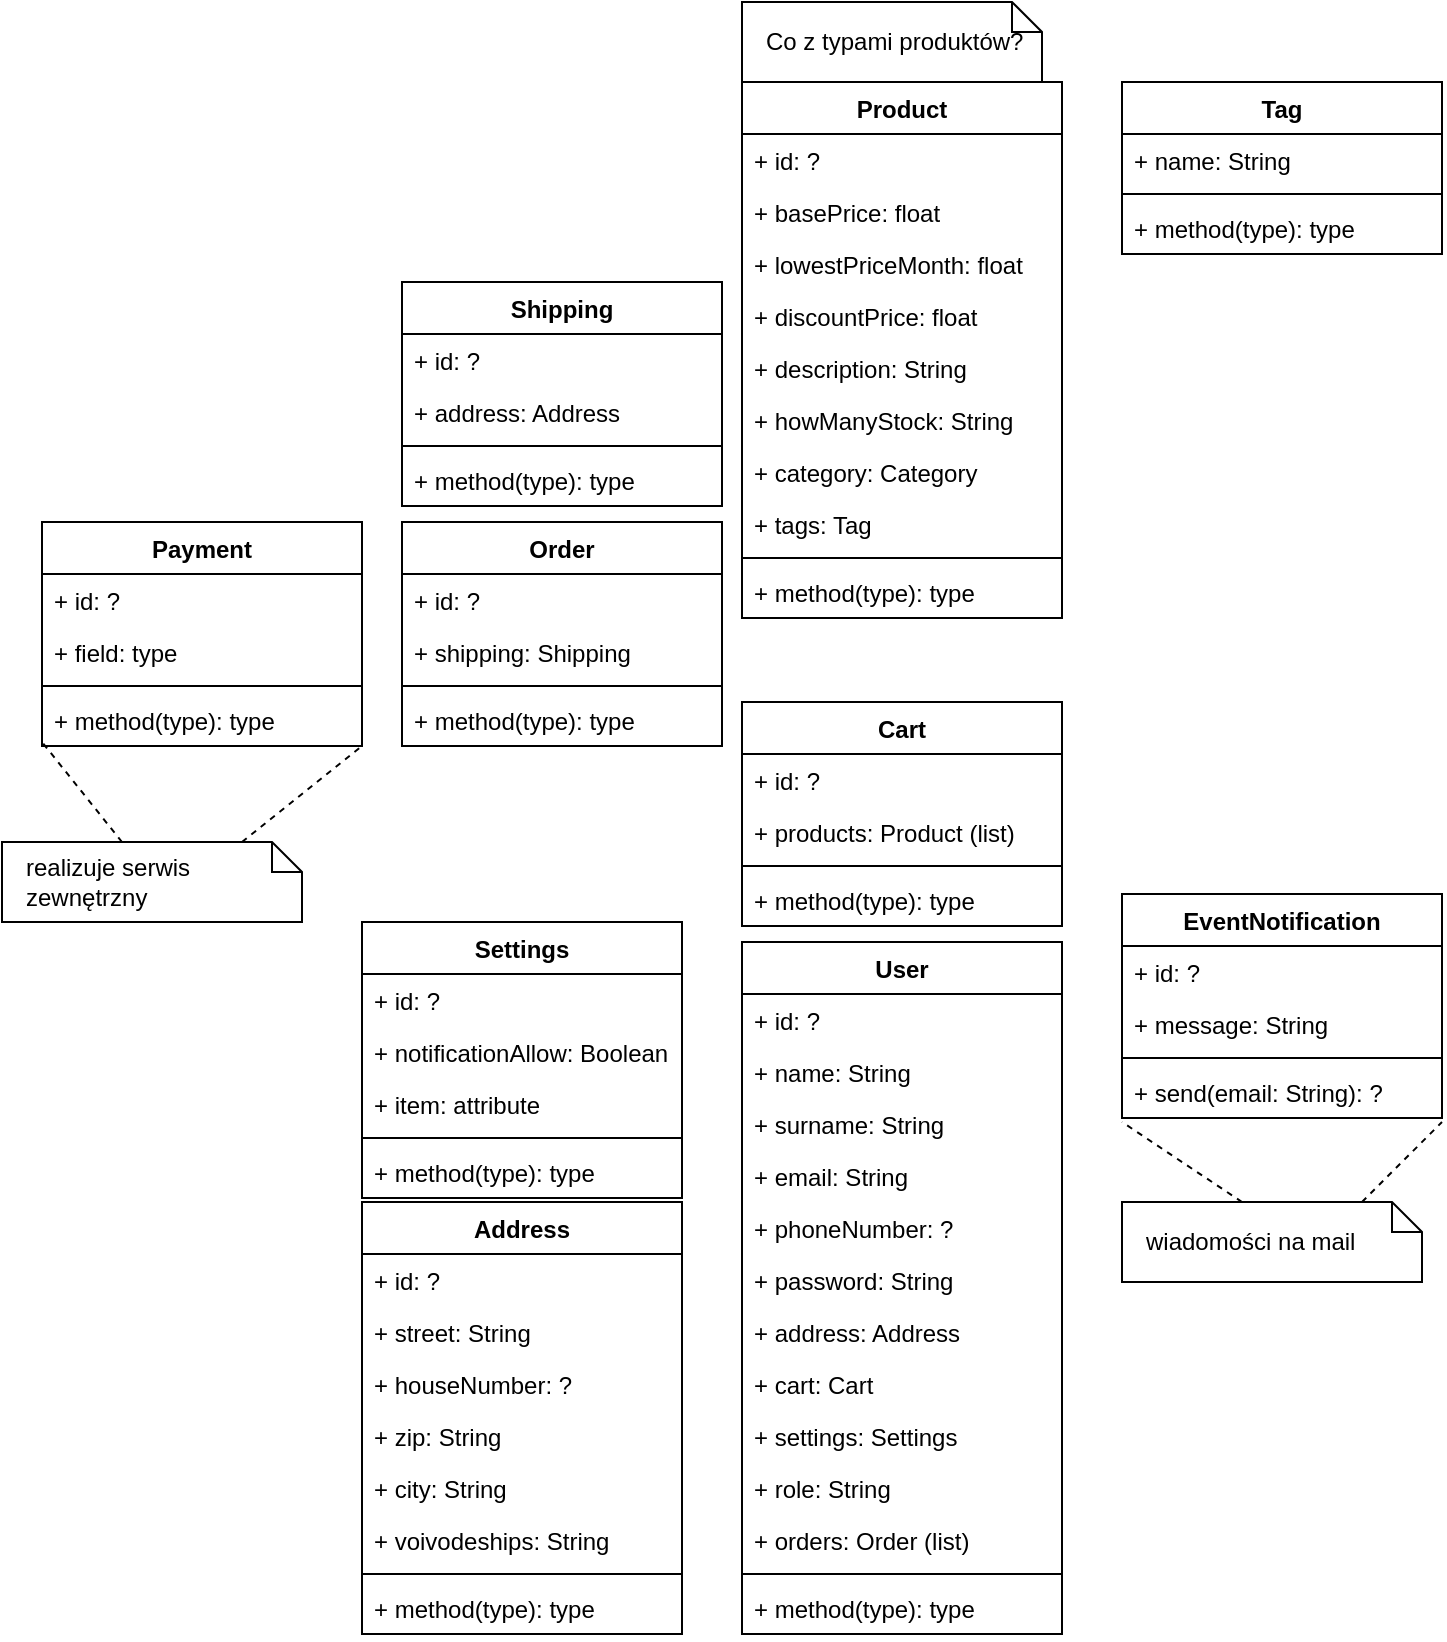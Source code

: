 <mxfile version="20.5.3" type="github">
  <diagram id="yfkE647HXP3H9qXq-T9Q" name="Strona-1">
    <mxGraphModel dx="998" dy="1709" grid="1" gridSize="10" guides="1" tooltips="1" connect="1" arrows="1" fold="1" page="1" pageScale="1" pageWidth="827" pageHeight="1169" math="0" shadow="0">
      <root>
        <mxCell id="0" />
        <mxCell id="1" parent="0" />
        <mxCell id="boqO9dzc_ae3z6GGbp9J-13" value="User" style="swimlane;fontStyle=1;align=center;verticalAlign=top;childLayout=stackLayout;horizontal=1;startSize=26;horizontalStack=0;resizeParent=1;resizeParentMax=0;resizeLast=0;collapsible=1;marginBottom=0;" parent="1" vertex="1">
          <mxGeometry x="390" y="240" width="160" height="346" as="geometry">
            <mxRectangle x="70" y="110" width="70" height="30" as="alternateBounds" />
          </mxGeometry>
        </mxCell>
        <mxCell id="boqO9dzc_ae3z6GGbp9J-96" value="+ id: ?" style="text;strokeColor=none;fillColor=none;align=left;verticalAlign=top;spacingLeft=4;spacingRight=4;overflow=hidden;rotatable=0;points=[[0,0.5],[1,0.5]];portConstraint=eastwest;" parent="boqO9dzc_ae3z6GGbp9J-13" vertex="1">
          <mxGeometry y="26" width="160" height="26" as="geometry" />
        </mxCell>
        <mxCell id="boqO9dzc_ae3z6GGbp9J-14" value="+ name: String&#xa;" style="text;strokeColor=none;fillColor=none;align=left;verticalAlign=top;spacingLeft=4;spacingRight=4;overflow=hidden;rotatable=0;points=[[0,0.5],[1,0.5]];portConstraint=eastwest;" parent="boqO9dzc_ae3z6GGbp9J-13" vertex="1">
          <mxGeometry y="52" width="160" height="26" as="geometry" />
        </mxCell>
        <mxCell id="boqO9dzc_ae3z6GGbp9J-53" value="+ surname: String" style="text;strokeColor=none;fillColor=none;align=left;verticalAlign=top;spacingLeft=4;spacingRight=4;overflow=hidden;rotatable=0;points=[[0,0.5],[1,0.5]];portConstraint=eastwest;" parent="boqO9dzc_ae3z6GGbp9J-13" vertex="1">
          <mxGeometry y="78" width="160" height="26" as="geometry" />
        </mxCell>
        <mxCell id="boqO9dzc_ae3z6GGbp9J-54" value="+ email: String" style="text;strokeColor=none;fillColor=none;align=left;verticalAlign=top;spacingLeft=4;spacingRight=4;overflow=hidden;rotatable=0;points=[[0,0.5],[1,0.5]];portConstraint=eastwest;" parent="boqO9dzc_ae3z6GGbp9J-13" vertex="1">
          <mxGeometry y="104" width="160" height="26" as="geometry" />
        </mxCell>
        <mxCell id="boqO9dzc_ae3z6GGbp9J-55" value="+ phoneNumber: ?" style="text;strokeColor=none;fillColor=none;align=left;verticalAlign=top;spacingLeft=4;spacingRight=4;overflow=hidden;rotatable=0;points=[[0,0.5],[1,0.5]];portConstraint=eastwest;" parent="boqO9dzc_ae3z6GGbp9J-13" vertex="1">
          <mxGeometry y="130" width="160" height="26" as="geometry" />
        </mxCell>
        <mxCell id="boqO9dzc_ae3z6GGbp9J-56" value="+ password: String" style="text;strokeColor=none;fillColor=none;align=left;verticalAlign=top;spacingLeft=4;spacingRight=4;overflow=hidden;rotatable=0;points=[[0,0.5],[1,0.5]];portConstraint=eastwest;" parent="boqO9dzc_ae3z6GGbp9J-13" vertex="1">
          <mxGeometry y="156" width="160" height="26" as="geometry" />
        </mxCell>
        <mxCell id="boqO9dzc_ae3z6GGbp9J-57" value="+ address: Address" style="text;strokeColor=none;fillColor=none;align=left;verticalAlign=top;spacingLeft=4;spacingRight=4;overflow=hidden;rotatable=0;points=[[0,0.5],[1,0.5]];portConstraint=eastwest;" parent="boqO9dzc_ae3z6GGbp9J-13" vertex="1">
          <mxGeometry y="182" width="160" height="26" as="geometry" />
        </mxCell>
        <mxCell id="boqO9dzc_ae3z6GGbp9J-52" value="+ cart: Cart" style="text;strokeColor=none;fillColor=none;align=left;verticalAlign=top;spacingLeft=4;spacingRight=4;overflow=hidden;rotatable=0;points=[[0,0.5],[1,0.5]];portConstraint=eastwest;" parent="boqO9dzc_ae3z6GGbp9J-13" vertex="1">
          <mxGeometry y="208" width="160" height="26" as="geometry" />
        </mxCell>
        <mxCell id="boqO9dzc_ae3z6GGbp9J-58" value="+ settings: Settings" style="text;strokeColor=none;fillColor=none;align=left;verticalAlign=top;spacingLeft=4;spacingRight=4;overflow=hidden;rotatable=0;points=[[0,0.5],[1,0.5]];portConstraint=eastwest;" parent="boqO9dzc_ae3z6GGbp9J-13" vertex="1">
          <mxGeometry y="234" width="160" height="26" as="geometry" />
        </mxCell>
        <mxCell id="boqO9dzc_ae3z6GGbp9J-75" value="+ role: String" style="text;strokeColor=none;fillColor=none;align=left;verticalAlign=top;spacingLeft=4;spacingRight=4;overflow=hidden;rotatable=0;points=[[0,0.5],[1,0.5]];portConstraint=eastwest;" parent="boqO9dzc_ae3z6GGbp9J-13" vertex="1">
          <mxGeometry y="260" width="160" height="26" as="geometry" />
        </mxCell>
        <mxCell id="boqO9dzc_ae3z6GGbp9J-92" value="+ orders: Order (list)" style="text;strokeColor=none;fillColor=none;align=left;verticalAlign=top;spacingLeft=4;spacingRight=4;overflow=hidden;rotatable=0;points=[[0,0.5],[1,0.5]];portConstraint=eastwest;" parent="boqO9dzc_ae3z6GGbp9J-13" vertex="1">
          <mxGeometry y="286" width="160" height="26" as="geometry" />
        </mxCell>
        <mxCell id="boqO9dzc_ae3z6GGbp9J-15" value="" style="line;strokeWidth=1;fillColor=none;align=left;verticalAlign=middle;spacingTop=-1;spacingLeft=3;spacingRight=3;rotatable=0;labelPosition=right;points=[];portConstraint=eastwest;strokeColor=inherit;" parent="boqO9dzc_ae3z6GGbp9J-13" vertex="1">
          <mxGeometry y="312" width="160" height="8" as="geometry" />
        </mxCell>
        <mxCell id="boqO9dzc_ae3z6GGbp9J-16" value="+ method(type): type" style="text;strokeColor=none;fillColor=none;align=left;verticalAlign=top;spacingLeft=4;spacingRight=4;overflow=hidden;rotatable=0;points=[[0,0.5],[1,0.5]];portConstraint=eastwest;" parent="boqO9dzc_ae3z6GGbp9J-13" vertex="1">
          <mxGeometry y="320" width="160" height="26" as="geometry" />
        </mxCell>
        <mxCell id="boqO9dzc_ae3z6GGbp9J-17" value="Product" style="swimlane;fontStyle=1;align=center;verticalAlign=top;childLayout=stackLayout;horizontal=1;startSize=26;horizontalStack=0;resizeParent=1;resizeParentMax=0;resizeLast=0;collapsible=1;marginBottom=0;" parent="1" vertex="1">
          <mxGeometry x="390" y="-190" width="160" height="268" as="geometry" />
        </mxCell>
        <mxCell id="boqO9dzc_ae3z6GGbp9J-102" value="+ id: ?" style="text;strokeColor=none;fillColor=none;align=left;verticalAlign=top;spacingLeft=4;spacingRight=4;overflow=hidden;rotatable=0;points=[[0,0.5],[1,0.5]];portConstraint=eastwest;" parent="boqO9dzc_ae3z6GGbp9J-17" vertex="1">
          <mxGeometry y="26" width="160" height="26" as="geometry" />
        </mxCell>
        <mxCell id="boqO9dzc_ae3z6GGbp9J-18" value="+ basePrice: float" style="text;strokeColor=none;fillColor=none;align=left;verticalAlign=top;spacingLeft=4;spacingRight=4;overflow=hidden;rotatable=0;points=[[0,0.5],[1,0.5]];portConstraint=eastwest;" parent="boqO9dzc_ae3z6GGbp9J-17" vertex="1">
          <mxGeometry y="52" width="160" height="26" as="geometry" />
        </mxCell>
        <mxCell id="boqO9dzc_ae3z6GGbp9J-106" value="+ lowestPriceMonth: float" style="text;strokeColor=none;fillColor=none;align=left;verticalAlign=top;spacingLeft=4;spacingRight=4;overflow=hidden;rotatable=0;points=[[0,0.5],[1,0.5]];portConstraint=eastwest;" parent="boqO9dzc_ae3z6GGbp9J-17" vertex="1">
          <mxGeometry y="78" width="160" height="26" as="geometry" />
        </mxCell>
        <mxCell id="boqO9dzc_ae3z6GGbp9J-107" value="+ discountPrice: float" style="text;strokeColor=none;fillColor=none;align=left;verticalAlign=top;spacingLeft=4;spacingRight=4;overflow=hidden;rotatable=0;points=[[0,0.5],[1,0.5]];portConstraint=eastwest;" parent="boqO9dzc_ae3z6GGbp9J-17" vertex="1">
          <mxGeometry y="104" width="160" height="26" as="geometry" />
        </mxCell>
        <mxCell id="boqO9dzc_ae3z6GGbp9J-108" value="+ description: String" style="text;strokeColor=none;fillColor=none;align=left;verticalAlign=top;spacingLeft=4;spacingRight=4;overflow=hidden;rotatable=0;points=[[0,0.5],[1,0.5]];portConstraint=eastwest;" parent="boqO9dzc_ae3z6GGbp9J-17" vertex="1">
          <mxGeometry y="130" width="160" height="26" as="geometry" />
        </mxCell>
        <mxCell id="boqO9dzc_ae3z6GGbp9J-109" value="+ howManyStock: String" style="text;strokeColor=none;fillColor=none;align=left;verticalAlign=top;spacingLeft=4;spacingRight=4;overflow=hidden;rotatable=0;points=[[0,0.5],[1,0.5]];portConstraint=eastwest;" parent="boqO9dzc_ae3z6GGbp9J-17" vertex="1">
          <mxGeometry y="156" width="160" height="26" as="geometry" />
        </mxCell>
        <mxCell id="boqO9dzc_ae3z6GGbp9J-110" value="+ category: Category" style="text;strokeColor=none;fillColor=none;align=left;verticalAlign=top;spacingLeft=4;spacingRight=4;overflow=hidden;rotatable=0;points=[[0,0.5],[1,0.5]];portConstraint=eastwest;" parent="boqO9dzc_ae3z6GGbp9J-17" vertex="1">
          <mxGeometry y="182" width="160" height="26" as="geometry" />
        </mxCell>
        <mxCell id="4gdoti8fcBPevFUFwL-f-1" value="+ tags: Tag" style="text;strokeColor=none;fillColor=none;align=left;verticalAlign=top;spacingLeft=4;spacingRight=4;overflow=hidden;rotatable=0;points=[[0,0.5],[1,0.5]];portConstraint=eastwest;" parent="boqO9dzc_ae3z6GGbp9J-17" vertex="1">
          <mxGeometry y="208" width="160" height="26" as="geometry" />
        </mxCell>
        <mxCell id="boqO9dzc_ae3z6GGbp9J-19" value="" style="line;strokeWidth=1;fillColor=none;align=left;verticalAlign=middle;spacingTop=-1;spacingLeft=3;spacingRight=3;rotatable=0;labelPosition=right;points=[];portConstraint=eastwest;strokeColor=inherit;" parent="boqO9dzc_ae3z6GGbp9J-17" vertex="1">
          <mxGeometry y="234" width="160" height="8" as="geometry" />
        </mxCell>
        <mxCell id="boqO9dzc_ae3z6GGbp9J-20" value="+ method(type): type" style="text;strokeColor=none;fillColor=none;align=left;verticalAlign=top;spacingLeft=4;spacingRight=4;overflow=hidden;rotatable=0;points=[[0,0.5],[1,0.5]];portConstraint=eastwest;" parent="boqO9dzc_ae3z6GGbp9J-17" vertex="1">
          <mxGeometry y="242" width="160" height="26" as="geometry" />
        </mxCell>
        <mxCell id="boqO9dzc_ae3z6GGbp9J-21" value="Cart" style="swimlane;fontStyle=1;align=center;verticalAlign=top;childLayout=stackLayout;horizontal=1;startSize=26;horizontalStack=0;resizeParent=1;resizeParentMax=0;resizeLast=0;collapsible=1;marginBottom=0;" parent="1" vertex="1">
          <mxGeometry x="390" y="120" width="160" height="112" as="geometry" />
        </mxCell>
        <mxCell id="boqO9dzc_ae3z6GGbp9J-101" value="+ id: ?" style="text;strokeColor=none;fillColor=none;align=left;verticalAlign=top;spacingLeft=4;spacingRight=4;overflow=hidden;rotatable=0;points=[[0,0.5],[1,0.5]];portConstraint=eastwest;" parent="boqO9dzc_ae3z6GGbp9J-21" vertex="1">
          <mxGeometry y="26" width="160" height="26" as="geometry" />
        </mxCell>
        <mxCell id="boqO9dzc_ae3z6GGbp9J-22" value="+ products: Product (list)" style="text;strokeColor=none;fillColor=none;align=left;verticalAlign=top;spacingLeft=4;spacingRight=4;overflow=hidden;rotatable=0;points=[[0,0.5],[1,0.5]];portConstraint=eastwest;" parent="boqO9dzc_ae3z6GGbp9J-21" vertex="1">
          <mxGeometry y="52" width="160" height="26" as="geometry" />
        </mxCell>
        <mxCell id="boqO9dzc_ae3z6GGbp9J-23" value="" style="line;strokeWidth=1;fillColor=none;align=left;verticalAlign=middle;spacingTop=-1;spacingLeft=3;spacingRight=3;rotatable=0;labelPosition=right;points=[];portConstraint=eastwest;strokeColor=inherit;" parent="boqO9dzc_ae3z6GGbp9J-21" vertex="1">
          <mxGeometry y="78" width="160" height="8" as="geometry" />
        </mxCell>
        <mxCell id="boqO9dzc_ae3z6GGbp9J-24" value="+ method(type): type" style="text;strokeColor=none;fillColor=none;align=left;verticalAlign=top;spacingLeft=4;spacingRight=4;overflow=hidden;rotatable=0;points=[[0,0.5],[1,0.5]];portConstraint=eastwest;" parent="boqO9dzc_ae3z6GGbp9J-21" vertex="1">
          <mxGeometry y="86" width="160" height="26" as="geometry" />
        </mxCell>
        <mxCell id="boqO9dzc_ae3z6GGbp9J-25" value="EventNotification" style="swimlane;fontStyle=1;align=center;verticalAlign=top;childLayout=stackLayout;horizontal=1;startSize=26;horizontalStack=0;resizeParent=1;resizeParentMax=0;resizeLast=0;collapsible=1;marginBottom=0;" parent="1" vertex="1">
          <mxGeometry x="580" y="216" width="160" height="112" as="geometry" />
        </mxCell>
        <mxCell id="boqO9dzc_ae3z6GGbp9J-99" value="+ id: ?" style="text;strokeColor=none;fillColor=none;align=left;verticalAlign=top;spacingLeft=4;spacingRight=4;overflow=hidden;rotatable=0;points=[[0,0.5],[1,0.5]];portConstraint=eastwest;" parent="boqO9dzc_ae3z6GGbp9J-25" vertex="1">
          <mxGeometry y="26" width="160" height="26" as="geometry" />
        </mxCell>
        <mxCell id="boqO9dzc_ae3z6GGbp9J-26" value="+ message: String" style="text;strokeColor=none;fillColor=none;align=left;verticalAlign=top;spacingLeft=4;spacingRight=4;overflow=hidden;rotatable=0;points=[[0,0.5],[1,0.5]];portConstraint=eastwest;" parent="boqO9dzc_ae3z6GGbp9J-25" vertex="1">
          <mxGeometry y="52" width="160" height="26" as="geometry" />
        </mxCell>
        <mxCell id="boqO9dzc_ae3z6GGbp9J-27" value="" style="line;strokeWidth=1;fillColor=none;align=left;verticalAlign=middle;spacingTop=-1;spacingLeft=3;spacingRight=3;rotatable=0;labelPosition=right;points=[];portConstraint=eastwest;strokeColor=inherit;" parent="boqO9dzc_ae3z6GGbp9J-25" vertex="1">
          <mxGeometry y="78" width="160" height="8" as="geometry" />
        </mxCell>
        <mxCell id="boqO9dzc_ae3z6GGbp9J-28" value="+ send(email: String): ?" style="text;strokeColor=none;fillColor=none;align=left;verticalAlign=top;spacingLeft=4;spacingRight=4;overflow=hidden;rotatable=0;points=[[0,0.5],[1,0.5]];portConstraint=eastwest;" parent="boqO9dzc_ae3z6GGbp9J-25" vertex="1">
          <mxGeometry y="86" width="160" height="26" as="geometry" />
        </mxCell>
        <mxCell id="boqO9dzc_ae3z6GGbp9J-32" value="Address" style="swimlane;fontStyle=1;align=center;verticalAlign=top;childLayout=stackLayout;horizontal=1;startSize=26;horizontalStack=0;resizeParent=1;resizeParentMax=0;resizeLast=0;collapsible=1;marginBottom=0;" parent="1" vertex="1">
          <mxGeometry x="200" y="370" width="160" height="216" as="geometry" />
        </mxCell>
        <mxCell id="boqO9dzc_ae3z6GGbp9J-98" value="+ id: ?" style="text;strokeColor=none;fillColor=none;align=left;verticalAlign=top;spacingLeft=4;spacingRight=4;overflow=hidden;rotatable=0;points=[[0,0.5],[1,0.5]];portConstraint=eastwest;" parent="boqO9dzc_ae3z6GGbp9J-32" vertex="1">
          <mxGeometry y="26" width="160" height="26" as="geometry" />
        </mxCell>
        <mxCell id="boqO9dzc_ae3z6GGbp9J-59" value="+ street: String" style="text;strokeColor=none;fillColor=none;align=left;verticalAlign=top;spacingLeft=4;spacingRight=4;overflow=hidden;rotatable=0;points=[[0,0.5],[1,0.5]];portConstraint=eastwest;" parent="boqO9dzc_ae3z6GGbp9J-32" vertex="1">
          <mxGeometry y="52" width="160" height="26" as="geometry" />
        </mxCell>
        <mxCell id="boqO9dzc_ae3z6GGbp9J-61" value="+ houseNumber: ?" style="text;strokeColor=none;fillColor=none;align=left;verticalAlign=top;spacingLeft=4;spacingRight=4;overflow=hidden;rotatable=0;points=[[0,0.5],[1,0.5]];portConstraint=eastwest;" parent="boqO9dzc_ae3z6GGbp9J-32" vertex="1">
          <mxGeometry y="78" width="160" height="26" as="geometry" />
        </mxCell>
        <mxCell id="boqO9dzc_ae3z6GGbp9J-60" value="+ zip: String" style="text;strokeColor=none;fillColor=none;align=left;verticalAlign=top;spacingLeft=4;spacingRight=4;overflow=hidden;rotatable=0;points=[[0,0.5],[1,0.5]];portConstraint=eastwest;" parent="boqO9dzc_ae3z6GGbp9J-32" vertex="1">
          <mxGeometry y="104" width="160" height="26" as="geometry" />
        </mxCell>
        <mxCell id="boqO9dzc_ae3z6GGbp9J-33" value="+ city: String" style="text;strokeColor=none;fillColor=none;align=left;verticalAlign=top;spacingLeft=4;spacingRight=4;overflow=hidden;rotatable=0;points=[[0,0.5],[1,0.5]];portConstraint=eastwest;" parent="boqO9dzc_ae3z6GGbp9J-32" vertex="1">
          <mxGeometry y="130" width="160" height="26" as="geometry" />
        </mxCell>
        <mxCell id="boqO9dzc_ae3z6GGbp9J-62" value="+ voivodeships: String" style="text;strokeColor=none;fillColor=none;align=left;verticalAlign=top;spacingLeft=4;spacingRight=4;overflow=hidden;rotatable=0;points=[[0,0.5],[1,0.5]];portConstraint=eastwest;" parent="boqO9dzc_ae3z6GGbp9J-32" vertex="1">
          <mxGeometry y="156" width="160" height="26" as="geometry" />
        </mxCell>
        <mxCell id="boqO9dzc_ae3z6GGbp9J-34" value="" style="line;strokeWidth=1;fillColor=none;align=left;verticalAlign=middle;spacingTop=-1;spacingLeft=3;spacingRight=3;rotatable=0;labelPosition=right;points=[];portConstraint=eastwest;strokeColor=inherit;" parent="boqO9dzc_ae3z6GGbp9J-32" vertex="1">
          <mxGeometry y="182" width="160" height="8" as="geometry" />
        </mxCell>
        <mxCell id="boqO9dzc_ae3z6GGbp9J-35" value="+ method(type): type" style="text;strokeColor=none;fillColor=none;align=left;verticalAlign=top;spacingLeft=4;spacingRight=4;overflow=hidden;rotatable=0;points=[[0,0.5],[1,0.5]];portConstraint=eastwest;" parent="boqO9dzc_ae3z6GGbp9J-32" vertex="1">
          <mxGeometry y="190" width="160" height="26" as="geometry" />
        </mxCell>
        <mxCell id="boqO9dzc_ae3z6GGbp9J-40" value="Settings" style="swimlane;fontStyle=1;align=center;verticalAlign=top;childLayout=stackLayout;horizontal=1;startSize=26;horizontalStack=0;resizeParent=1;resizeParentMax=0;resizeLast=0;collapsible=1;marginBottom=0;" parent="1" vertex="1">
          <mxGeometry x="200" y="230" width="160" height="138" as="geometry" />
        </mxCell>
        <mxCell id="boqO9dzc_ae3z6GGbp9J-97" value="+ id: ?" style="text;strokeColor=none;fillColor=none;align=left;verticalAlign=top;spacingLeft=4;spacingRight=4;overflow=hidden;rotatable=0;points=[[0,0.5],[1,0.5]];portConstraint=eastwest;" parent="boqO9dzc_ae3z6GGbp9J-40" vertex="1">
          <mxGeometry y="26" width="160" height="26" as="geometry" />
        </mxCell>
        <mxCell id="boqO9dzc_ae3z6GGbp9J-41" value="+ notificationAllow: Boolean" style="text;strokeColor=none;fillColor=none;align=left;verticalAlign=top;spacingLeft=4;spacingRight=4;overflow=hidden;rotatable=0;points=[[0,0.5],[1,0.5]];portConstraint=eastwest;" parent="boqO9dzc_ae3z6GGbp9J-40" vertex="1">
          <mxGeometry y="52" width="160" height="26" as="geometry" />
        </mxCell>
        <mxCell id="4gdoti8fcBPevFUFwL-f-7" value="+ item: attribute" style="text;strokeColor=none;fillColor=none;align=left;verticalAlign=top;spacingLeft=4;spacingRight=4;overflow=hidden;rotatable=0;points=[[0,0.5],[1,0.5]];portConstraint=eastwest;" parent="boqO9dzc_ae3z6GGbp9J-40" vertex="1">
          <mxGeometry y="78" width="160" height="26" as="geometry" />
        </mxCell>
        <mxCell id="boqO9dzc_ae3z6GGbp9J-42" value="" style="line;strokeWidth=1;fillColor=none;align=left;verticalAlign=middle;spacingTop=-1;spacingLeft=3;spacingRight=3;rotatable=0;labelPosition=right;points=[];portConstraint=eastwest;strokeColor=inherit;" parent="boqO9dzc_ae3z6GGbp9J-40" vertex="1">
          <mxGeometry y="104" width="160" height="8" as="geometry" />
        </mxCell>
        <mxCell id="boqO9dzc_ae3z6GGbp9J-43" value="+ method(type): type" style="text;strokeColor=none;fillColor=none;align=left;verticalAlign=top;spacingLeft=4;spacingRight=4;overflow=hidden;rotatable=0;points=[[0,0.5],[1,0.5]];portConstraint=eastwest;" parent="boqO9dzc_ae3z6GGbp9J-40" vertex="1">
          <mxGeometry y="112" width="160" height="26" as="geometry" />
        </mxCell>
        <mxCell id="boqO9dzc_ae3z6GGbp9J-67" value="Payment" style="swimlane;fontStyle=1;align=center;verticalAlign=top;childLayout=stackLayout;horizontal=1;startSize=26;horizontalStack=0;resizeParent=1;resizeParentMax=0;resizeLast=0;collapsible=1;marginBottom=0;" parent="1" vertex="1">
          <mxGeometry x="40" y="30" width="160" height="112" as="geometry" />
        </mxCell>
        <mxCell id="boqO9dzc_ae3z6GGbp9J-105" value="+ id: ?" style="text;strokeColor=none;fillColor=none;align=left;verticalAlign=top;spacingLeft=4;spacingRight=4;overflow=hidden;rotatable=0;points=[[0,0.5],[1,0.5]];portConstraint=eastwest;" parent="boqO9dzc_ae3z6GGbp9J-67" vertex="1">
          <mxGeometry y="26" width="160" height="26" as="geometry" />
        </mxCell>
        <mxCell id="boqO9dzc_ae3z6GGbp9J-68" value="+ field: type" style="text;strokeColor=none;fillColor=none;align=left;verticalAlign=top;spacingLeft=4;spacingRight=4;overflow=hidden;rotatable=0;points=[[0,0.5],[1,0.5]];portConstraint=eastwest;" parent="boqO9dzc_ae3z6GGbp9J-67" vertex="1">
          <mxGeometry y="52" width="160" height="26" as="geometry" />
        </mxCell>
        <mxCell id="boqO9dzc_ae3z6GGbp9J-69" value="" style="line;strokeWidth=1;fillColor=none;align=left;verticalAlign=middle;spacingTop=-1;spacingLeft=3;spacingRight=3;rotatable=0;labelPosition=right;points=[];portConstraint=eastwest;strokeColor=inherit;" parent="boqO9dzc_ae3z6GGbp9J-67" vertex="1">
          <mxGeometry y="78" width="160" height="8" as="geometry" />
        </mxCell>
        <mxCell id="boqO9dzc_ae3z6GGbp9J-70" value="+ method(type): type" style="text;strokeColor=none;fillColor=none;align=left;verticalAlign=top;spacingLeft=4;spacingRight=4;overflow=hidden;rotatable=0;points=[[0,0.5],[1,0.5]];portConstraint=eastwest;" parent="boqO9dzc_ae3z6GGbp9J-67" vertex="1">
          <mxGeometry y="86" width="160" height="26" as="geometry" />
        </mxCell>
        <mxCell id="boqO9dzc_ae3z6GGbp9J-71" value="Shipping" style="swimlane;fontStyle=1;align=center;verticalAlign=top;childLayout=stackLayout;horizontal=1;startSize=26;horizontalStack=0;resizeParent=1;resizeParentMax=0;resizeLast=0;collapsible=1;marginBottom=0;" parent="1" vertex="1">
          <mxGeometry x="220" y="-90" width="160" height="112" as="geometry" />
        </mxCell>
        <mxCell id="boqO9dzc_ae3z6GGbp9J-104" value="+ id: ?" style="text;strokeColor=none;fillColor=none;align=left;verticalAlign=top;spacingLeft=4;spacingRight=4;overflow=hidden;rotatable=0;points=[[0,0.5],[1,0.5]];portConstraint=eastwest;" parent="boqO9dzc_ae3z6GGbp9J-71" vertex="1">
          <mxGeometry y="26" width="160" height="26" as="geometry" />
        </mxCell>
        <mxCell id="boqO9dzc_ae3z6GGbp9J-72" value="+ address: Address" style="text;strokeColor=none;fillColor=none;align=left;verticalAlign=top;spacingLeft=4;spacingRight=4;overflow=hidden;rotatable=0;points=[[0,0.5],[1,0.5]];portConstraint=eastwest;" parent="boqO9dzc_ae3z6GGbp9J-71" vertex="1">
          <mxGeometry y="52" width="160" height="26" as="geometry" />
        </mxCell>
        <mxCell id="boqO9dzc_ae3z6GGbp9J-73" value="" style="line;strokeWidth=1;fillColor=none;align=left;verticalAlign=middle;spacingTop=-1;spacingLeft=3;spacingRight=3;rotatable=0;labelPosition=right;points=[];portConstraint=eastwest;strokeColor=inherit;" parent="boqO9dzc_ae3z6GGbp9J-71" vertex="1">
          <mxGeometry y="78" width="160" height="8" as="geometry" />
        </mxCell>
        <mxCell id="boqO9dzc_ae3z6GGbp9J-74" value="+ method(type): type" style="text;strokeColor=none;fillColor=none;align=left;verticalAlign=top;spacingLeft=4;spacingRight=4;overflow=hidden;rotatable=0;points=[[0,0.5],[1,0.5]];portConstraint=eastwest;" parent="boqO9dzc_ae3z6GGbp9J-71" vertex="1">
          <mxGeometry y="86" width="160" height="26" as="geometry" />
        </mxCell>
        <mxCell id="boqO9dzc_ae3z6GGbp9J-77" value="wiadomości na mail" style="shape=note;size=15;align=left;spacingLeft=10;html=1;whiteSpace=wrap;" parent="1" vertex="1">
          <mxGeometry x="580" y="370" width="150" height="40" as="geometry" />
        </mxCell>
        <mxCell id="boqO9dzc_ae3z6GGbp9J-78" value="" style="edgeStyle=none;endArrow=none;exitX=0.4;exitY=0;dashed=1;html=1;rounded=0;" parent="1" source="boqO9dzc_ae3z6GGbp9J-77" edge="1">
          <mxGeometry x="1" relative="1" as="geometry">
            <mxPoint x="580" y="330" as="targetPoint" />
          </mxGeometry>
        </mxCell>
        <mxCell id="boqO9dzc_ae3z6GGbp9J-79" value="" style="edgeStyle=none;endArrow=none;exitX=0.8;exitY=0;dashed=1;html=1;rounded=0;" parent="1" source="boqO9dzc_ae3z6GGbp9J-77" edge="1">
          <mxGeometry x="1" relative="1" as="geometry">
            <mxPoint x="740" y="330" as="targetPoint" />
          </mxGeometry>
        </mxCell>
        <mxCell id="boqO9dzc_ae3z6GGbp9J-80" value="Order" style="swimlane;fontStyle=1;align=center;verticalAlign=top;childLayout=stackLayout;horizontal=1;startSize=26;horizontalStack=0;resizeParent=1;resizeParentMax=0;resizeLast=0;collapsible=1;marginBottom=0;" parent="1" vertex="1">
          <mxGeometry x="220" y="30" width="160" height="112" as="geometry" />
        </mxCell>
        <mxCell id="boqO9dzc_ae3z6GGbp9J-103" value="+ id: ?" style="text;strokeColor=none;fillColor=none;align=left;verticalAlign=top;spacingLeft=4;spacingRight=4;overflow=hidden;rotatable=0;points=[[0,0.5],[1,0.5]];portConstraint=eastwest;" parent="boqO9dzc_ae3z6GGbp9J-80" vertex="1">
          <mxGeometry y="26" width="160" height="26" as="geometry" />
        </mxCell>
        <mxCell id="boqO9dzc_ae3z6GGbp9J-81" value="+ shipping: Shipping" style="text;strokeColor=none;fillColor=none;align=left;verticalAlign=top;spacingLeft=4;spacingRight=4;overflow=hidden;rotatable=0;points=[[0,0.5],[1,0.5]];portConstraint=eastwest;" parent="boqO9dzc_ae3z6GGbp9J-80" vertex="1">
          <mxGeometry y="52" width="160" height="26" as="geometry" />
        </mxCell>
        <mxCell id="boqO9dzc_ae3z6GGbp9J-82" value="" style="line;strokeWidth=1;fillColor=none;align=left;verticalAlign=middle;spacingTop=-1;spacingLeft=3;spacingRight=3;rotatable=0;labelPosition=right;points=[];portConstraint=eastwest;strokeColor=inherit;" parent="boqO9dzc_ae3z6GGbp9J-80" vertex="1">
          <mxGeometry y="78" width="160" height="8" as="geometry" />
        </mxCell>
        <mxCell id="boqO9dzc_ae3z6GGbp9J-83" value="+ method(type): type" style="text;strokeColor=none;fillColor=none;align=left;verticalAlign=top;spacingLeft=4;spacingRight=4;overflow=hidden;rotatable=0;points=[[0,0.5],[1,0.5]];portConstraint=eastwest;" parent="boqO9dzc_ae3z6GGbp9J-80" vertex="1">
          <mxGeometry y="86" width="160" height="26" as="geometry" />
        </mxCell>
        <mxCell id="boqO9dzc_ae3z6GGbp9J-89" value="realizuje serwis zewnętrzny" style="shape=note;size=15;align=left;spacingLeft=10;html=1;whiteSpace=wrap;" parent="1" vertex="1">
          <mxGeometry x="20" y="190" width="150" height="40" as="geometry" />
        </mxCell>
        <mxCell id="boqO9dzc_ae3z6GGbp9J-90" value="" style="edgeStyle=none;endArrow=none;exitX=0.4;exitY=0;dashed=1;html=1;rounded=0;entryX=0;entryY=0.923;entryDx=0;entryDy=0;entryPerimeter=0;" parent="1" source="boqO9dzc_ae3z6GGbp9J-89" target="boqO9dzc_ae3z6GGbp9J-70" edge="1">
          <mxGeometry x="1" relative="1" as="geometry">
            <mxPoint x="40" y="116" as="targetPoint" />
          </mxGeometry>
        </mxCell>
        <mxCell id="boqO9dzc_ae3z6GGbp9J-91" value="" style="edgeStyle=none;endArrow=none;exitX=0.8;exitY=0;dashed=1;html=1;rounded=0;entryX=1;entryY=1;entryDx=0;entryDy=0;entryPerimeter=0;" parent="1" source="boqO9dzc_ae3z6GGbp9J-89" target="boqO9dzc_ae3z6GGbp9J-70" edge="1">
          <mxGeometry x="1" relative="1" as="geometry">
            <mxPoint x="200" y="116" as="targetPoint" />
          </mxGeometry>
        </mxCell>
        <mxCell id="boqO9dzc_ae3z6GGbp9J-112" value="Co z typami produktów?" style="shape=note;size=15;align=left;spacingLeft=10;html=1;whiteSpace=wrap;" parent="1" vertex="1">
          <mxGeometry x="390" y="-230" width="150" height="40" as="geometry" />
        </mxCell>
        <mxCell id="4gdoti8fcBPevFUFwL-f-2" value="Tag" style="swimlane;fontStyle=1;align=center;verticalAlign=top;childLayout=stackLayout;horizontal=1;startSize=26;horizontalStack=0;resizeParent=1;resizeParentMax=0;resizeLast=0;collapsible=1;marginBottom=0;" parent="1" vertex="1">
          <mxGeometry x="580" y="-190" width="160" height="86" as="geometry" />
        </mxCell>
        <mxCell id="4gdoti8fcBPevFUFwL-f-3" value="+ name: String" style="text;strokeColor=none;fillColor=none;align=left;verticalAlign=top;spacingLeft=4;spacingRight=4;overflow=hidden;rotatable=0;points=[[0,0.5],[1,0.5]];portConstraint=eastwest;" parent="4gdoti8fcBPevFUFwL-f-2" vertex="1">
          <mxGeometry y="26" width="160" height="26" as="geometry" />
        </mxCell>
        <mxCell id="4gdoti8fcBPevFUFwL-f-4" value="" style="line;strokeWidth=1;fillColor=none;align=left;verticalAlign=middle;spacingTop=-1;spacingLeft=3;spacingRight=3;rotatable=0;labelPosition=right;points=[];portConstraint=eastwest;strokeColor=inherit;" parent="4gdoti8fcBPevFUFwL-f-2" vertex="1">
          <mxGeometry y="52" width="160" height="8" as="geometry" />
        </mxCell>
        <mxCell id="4gdoti8fcBPevFUFwL-f-5" value="+ method(type): type" style="text;strokeColor=none;fillColor=none;align=left;verticalAlign=top;spacingLeft=4;spacingRight=4;overflow=hidden;rotatable=0;points=[[0,0.5],[1,0.5]];portConstraint=eastwest;" parent="4gdoti8fcBPevFUFwL-f-2" vertex="1">
          <mxGeometry y="60" width="160" height="26" as="geometry" />
        </mxCell>
      </root>
    </mxGraphModel>
  </diagram>
</mxfile>
